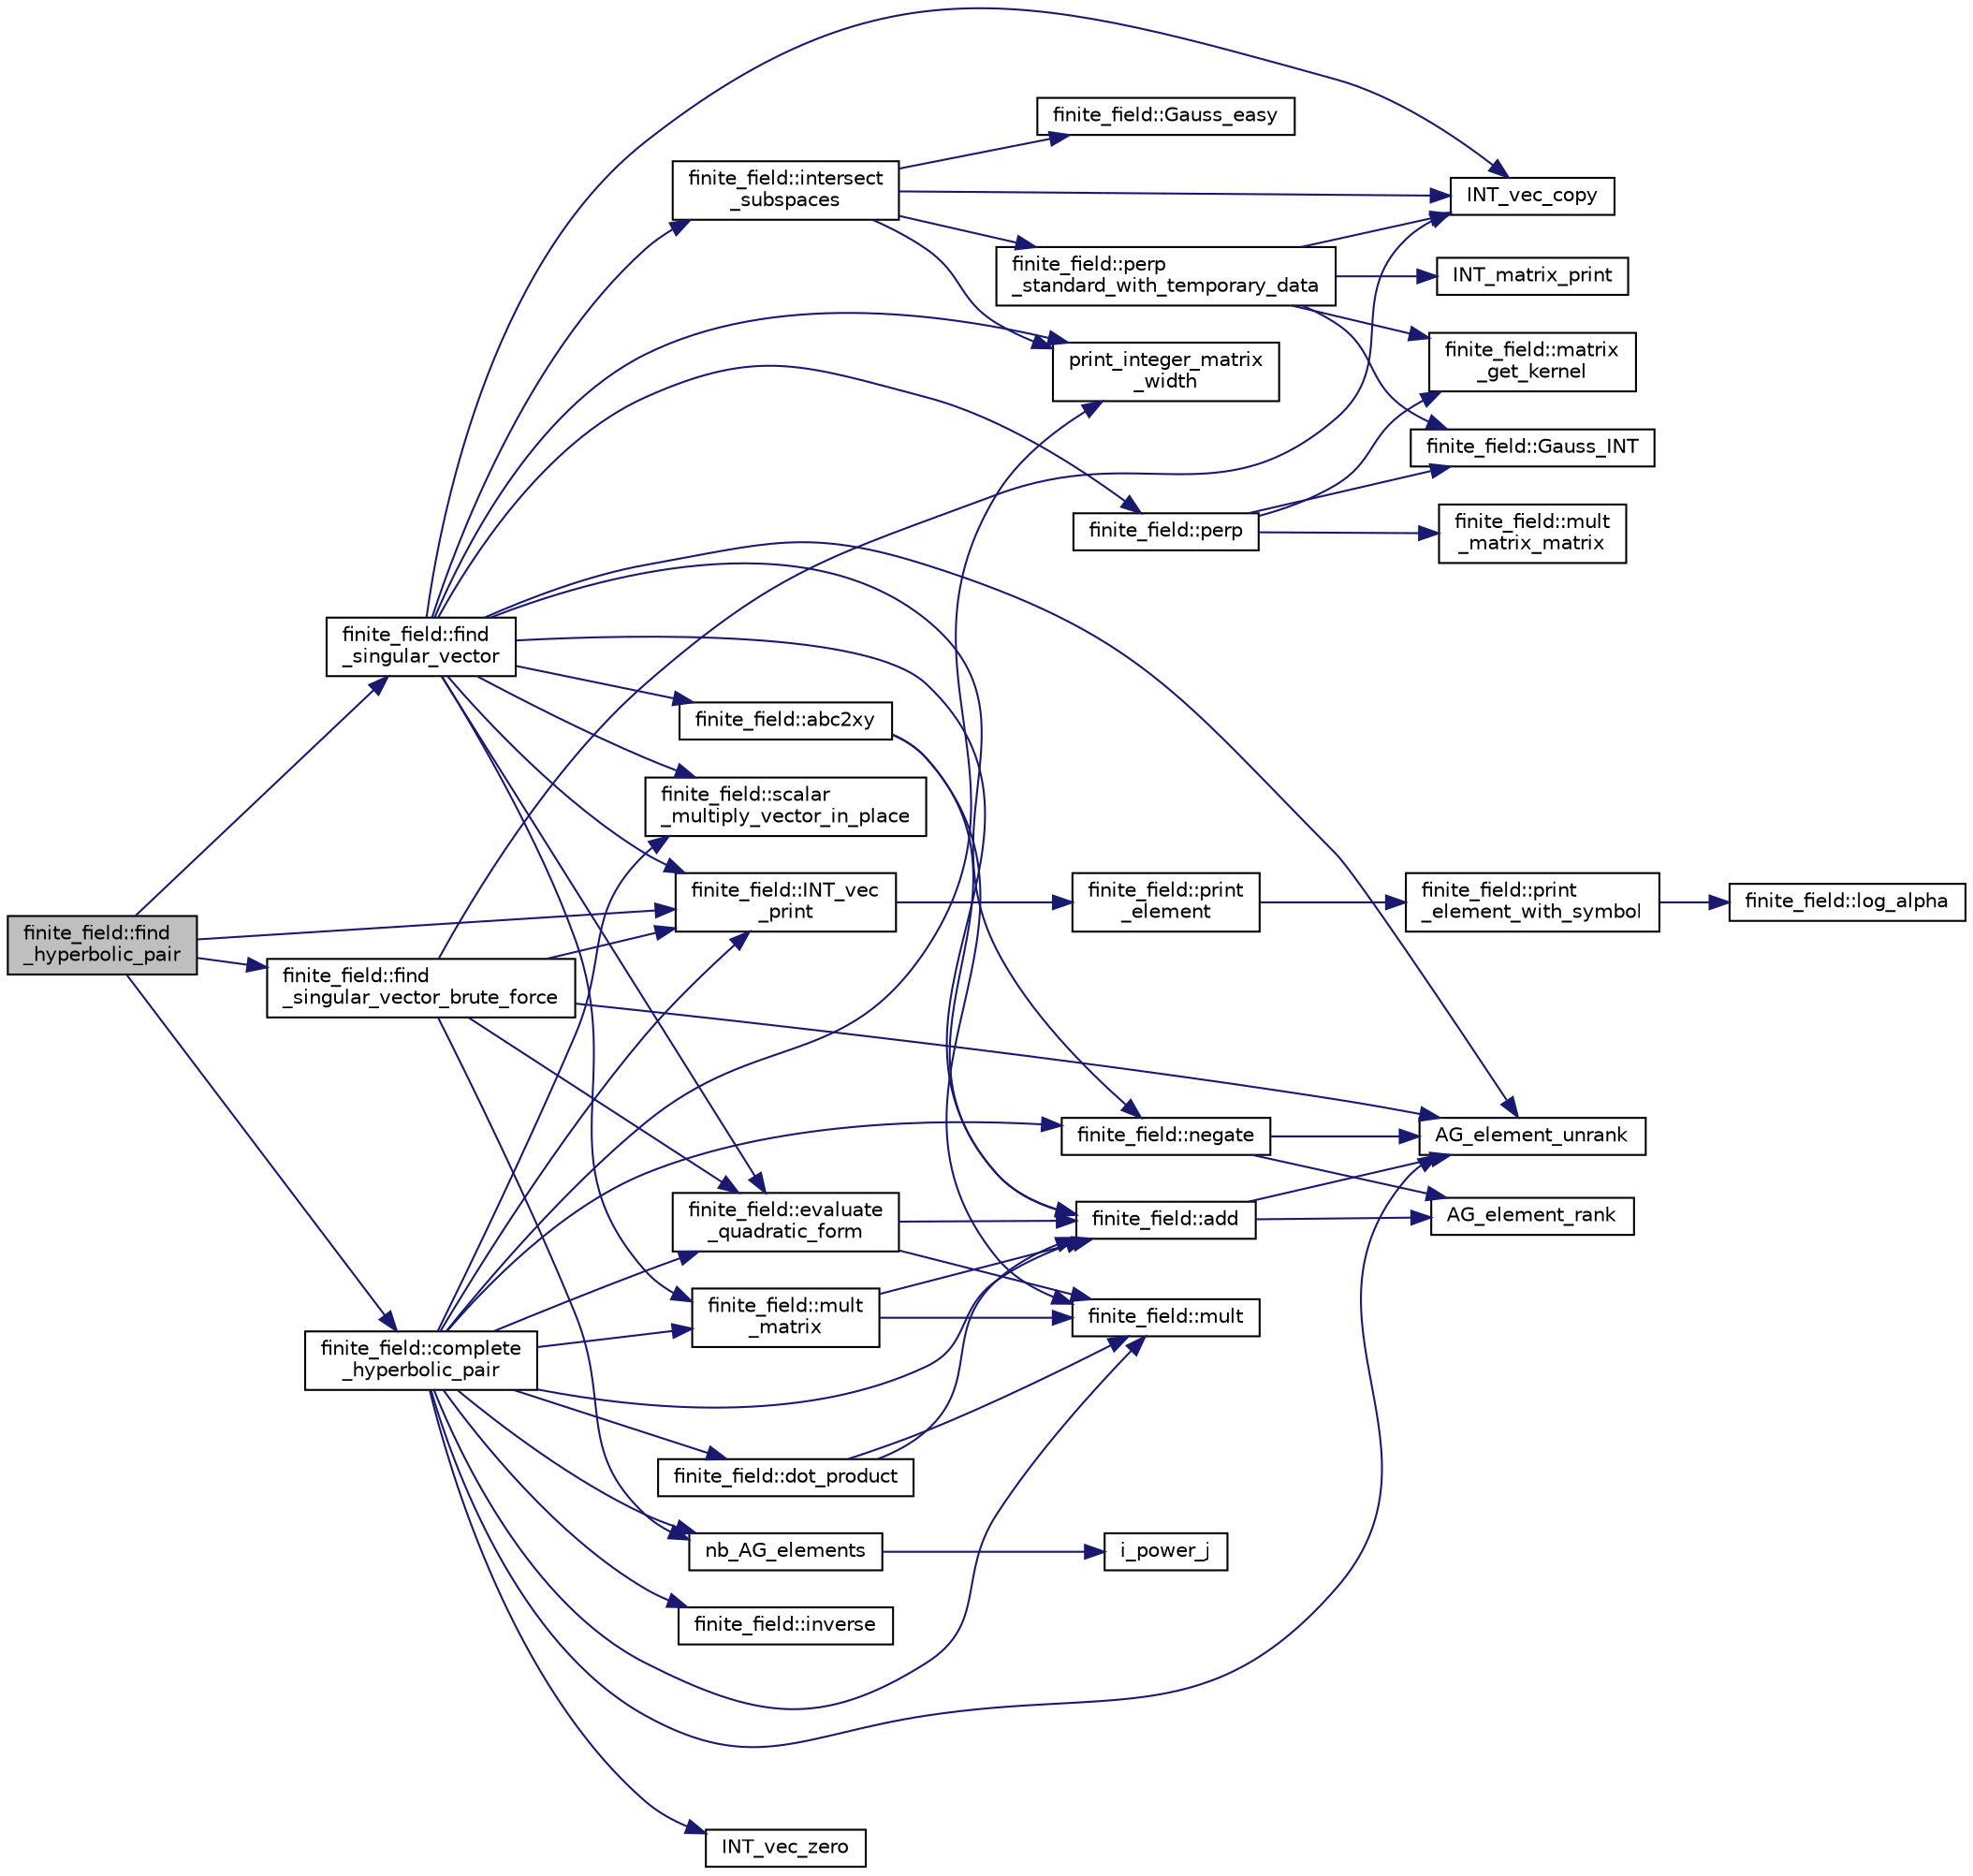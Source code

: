 digraph "finite_field::find_hyperbolic_pair"
{
  edge [fontname="Helvetica",fontsize="10",labelfontname="Helvetica",labelfontsize="10"];
  node [fontname="Helvetica",fontsize="10",shape=record];
  rankdir="LR";
  Node2834 [label="finite_field::find\l_hyperbolic_pair",height=0.2,width=0.4,color="black", fillcolor="grey75", style="filled", fontcolor="black"];
  Node2834 -> Node2835 [color="midnightblue",fontsize="10",style="solid",fontname="Helvetica"];
  Node2835 [label="finite_field::find\l_singular_vector",height=0.2,width=0.4,color="black", fillcolor="white", style="filled",URL="$df/d5a/classfinite__field.html#a71d9d2adde5b7dc94ccdd2b38baaca53"];
  Node2835 -> Node2836 [color="midnightblue",fontsize="10",style="solid",fontname="Helvetica"];
  Node2836 [label="AG_element_unrank",height=0.2,width=0.4,color="black", fillcolor="white", style="filled",URL="$d4/d67/geometry_8h.html#a4a33b86c87b2879b97cfa1327abe2885"];
  Node2835 -> Node2837 [color="midnightblue",fontsize="10",style="solid",fontname="Helvetica"];
  Node2837 [label="finite_field::evaluate\l_quadratic_form",height=0.2,width=0.4,color="black", fillcolor="white", style="filled",URL="$df/d5a/classfinite__field.html#a5a8c495dd36789d2cb4619d678afd107"];
  Node2837 -> Node2838 [color="midnightblue",fontsize="10",style="solid",fontname="Helvetica"];
  Node2838 [label="finite_field::mult",height=0.2,width=0.4,color="black", fillcolor="white", style="filled",URL="$df/d5a/classfinite__field.html#a24fb5917aa6d4d656fd855b7f44a13b0"];
  Node2837 -> Node2839 [color="midnightblue",fontsize="10",style="solid",fontname="Helvetica"];
  Node2839 [label="finite_field::add",height=0.2,width=0.4,color="black", fillcolor="white", style="filled",URL="$df/d5a/classfinite__field.html#a8f12328a27500f3c7be0c849ebbc9d14"];
  Node2839 -> Node2836 [color="midnightblue",fontsize="10",style="solid",fontname="Helvetica"];
  Node2839 -> Node2840 [color="midnightblue",fontsize="10",style="solid",fontname="Helvetica"];
  Node2840 [label="AG_element_rank",height=0.2,width=0.4,color="black", fillcolor="white", style="filled",URL="$d4/d67/geometry_8h.html#ab2ac908d07dd8038fd996e26bdc75c17"];
  Node2835 -> Node2841 [color="midnightblue",fontsize="10",style="solid",fontname="Helvetica"];
  Node2841 [label="finite_field::INT_vec\l_print",height=0.2,width=0.4,color="black", fillcolor="white", style="filled",URL="$df/d5a/classfinite__field.html#a9c33a61dedc197e37b014b6f8dc07f06"];
  Node2841 -> Node2842 [color="midnightblue",fontsize="10",style="solid",fontname="Helvetica"];
  Node2842 [label="finite_field::print\l_element",height=0.2,width=0.4,color="black", fillcolor="white", style="filled",URL="$df/d5a/classfinite__field.html#ab7d1f59c043d7696b8b47c92d0fedad5"];
  Node2842 -> Node2843 [color="midnightblue",fontsize="10",style="solid",fontname="Helvetica"];
  Node2843 [label="finite_field::print\l_element_with_symbol",height=0.2,width=0.4,color="black", fillcolor="white", style="filled",URL="$df/d5a/classfinite__field.html#aa0180c961aa4a0a8934cb4dc82e38a4d"];
  Node2843 -> Node2844 [color="midnightblue",fontsize="10",style="solid",fontname="Helvetica"];
  Node2844 [label="finite_field::log_alpha",height=0.2,width=0.4,color="black", fillcolor="white", style="filled",URL="$df/d5a/classfinite__field.html#a446a83ae0d281ddf44215626f0097305"];
  Node2835 -> Node2845 [color="midnightblue",fontsize="10",style="solid",fontname="Helvetica"];
  Node2845 [label="INT_vec_copy",height=0.2,width=0.4,color="black", fillcolor="white", style="filled",URL="$df/dbf/sajeeb_8_c.html#ac2d875e27e009af6ec04d17254d11075"];
  Node2835 -> Node2846 [color="midnightblue",fontsize="10",style="solid",fontname="Helvetica"];
  Node2846 [label="finite_field::perp",height=0.2,width=0.4,color="black", fillcolor="white", style="filled",URL="$df/d5a/classfinite__field.html#a7f4cbb62d037e07893f3c868eea3b818"];
  Node2846 -> Node2847 [color="midnightblue",fontsize="10",style="solid",fontname="Helvetica"];
  Node2847 [label="finite_field::mult\l_matrix_matrix",height=0.2,width=0.4,color="black", fillcolor="white", style="filled",URL="$df/d5a/classfinite__field.html#a5e28706b815838d0ec34de1fa74bc3c4"];
  Node2846 -> Node2848 [color="midnightblue",fontsize="10",style="solid",fontname="Helvetica"];
  Node2848 [label="finite_field::Gauss_INT",height=0.2,width=0.4,color="black", fillcolor="white", style="filled",URL="$df/d5a/classfinite__field.html#adb676d2e80341b53751326e3a58beb11"];
  Node2846 -> Node2849 [color="midnightblue",fontsize="10",style="solid",fontname="Helvetica"];
  Node2849 [label="finite_field::matrix\l_get_kernel",height=0.2,width=0.4,color="black", fillcolor="white", style="filled",URL="$df/d5a/classfinite__field.html#ac45780a927cee936df13d04d30d2d248"];
  Node2835 -> Node2850 [color="midnightblue",fontsize="10",style="solid",fontname="Helvetica"];
  Node2850 [label="print_integer_matrix\l_width",height=0.2,width=0.4,color="black", fillcolor="white", style="filled",URL="$d5/db4/io__and__os_8h.html#aa78f3e73fc2179251bd15adbcc31573f"];
  Node2835 -> Node2851 [color="midnightblue",fontsize="10",style="solid",fontname="Helvetica"];
  Node2851 [label="finite_field::mult\l_matrix",height=0.2,width=0.4,color="black", fillcolor="white", style="filled",URL="$df/d5a/classfinite__field.html#a48517f15dfd7b21c37e0975855f1ada2"];
  Node2851 -> Node2839 [color="midnightblue",fontsize="10",style="solid",fontname="Helvetica"];
  Node2851 -> Node2838 [color="midnightblue",fontsize="10",style="solid",fontname="Helvetica"];
  Node2835 -> Node2852 [color="midnightblue",fontsize="10",style="solid",fontname="Helvetica"];
  Node2852 [label="finite_field::intersect\l_subspaces",height=0.2,width=0.4,color="black", fillcolor="white", style="filled",URL="$df/d5a/classfinite__field.html#af887ed38de1b121a4260e828d069aa3e"];
  Node2852 -> Node2845 [color="midnightblue",fontsize="10",style="solid",fontname="Helvetica"];
  Node2852 -> Node2850 [color="midnightblue",fontsize="10",style="solid",fontname="Helvetica"];
  Node2852 -> Node2853 [color="midnightblue",fontsize="10",style="solid",fontname="Helvetica"];
  Node2853 [label="finite_field::perp\l_standard_with_temporary_data",height=0.2,width=0.4,color="black", fillcolor="white", style="filled",URL="$df/d5a/classfinite__field.html#aae3cca9b5f19ae969a9c5349d14f41c0"];
  Node2853 -> Node2845 [color="midnightblue",fontsize="10",style="solid",fontname="Helvetica"];
  Node2853 -> Node2854 [color="midnightblue",fontsize="10",style="solid",fontname="Helvetica"];
  Node2854 [label="INT_matrix_print",height=0.2,width=0.4,color="black", fillcolor="white", style="filled",URL="$d5/db4/io__and__os_8h.html#afd4180a24bef3a2b584668a4eaf607ff"];
  Node2853 -> Node2848 [color="midnightblue",fontsize="10",style="solid",fontname="Helvetica"];
  Node2853 -> Node2849 [color="midnightblue",fontsize="10",style="solid",fontname="Helvetica"];
  Node2852 -> Node2855 [color="midnightblue",fontsize="10",style="solid",fontname="Helvetica"];
  Node2855 [label="finite_field::Gauss_easy",height=0.2,width=0.4,color="black", fillcolor="white", style="filled",URL="$df/d5a/classfinite__field.html#a32761bf6c4a41f24b7193352127db8e7"];
  Node2835 -> Node2856 [color="midnightblue",fontsize="10",style="solid",fontname="Helvetica"];
  Node2856 [label="finite_field::negate",height=0.2,width=0.4,color="black", fillcolor="white", style="filled",URL="$df/d5a/classfinite__field.html#aa9d798298f25d4a9262b5bc5f1733e31"];
  Node2856 -> Node2836 [color="midnightblue",fontsize="10",style="solid",fontname="Helvetica"];
  Node2856 -> Node2840 [color="midnightblue",fontsize="10",style="solid",fontname="Helvetica"];
  Node2835 -> Node2857 [color="midnightblue",fontsize="10",style="solid",fontname="Helvetica"];
  Node2857 [label="finite_field::abc2xy",height=0.2,width=0.4,color="black", fillcolor="white", style="filled",URL="$df/d5a/classfinite__field.html#a902d97bddabdc19b44d88d7c0c8891b8"];
  Node2857 -> Node2838 [color="midnightblue",fontsize="10",style="solid",fontname="Helvetica"];
  Node2857 -> Node2839 [color="midnightblue",fontsize="10",style="solid",fontname="Helvetica"];
  Node2835 -> Node2858 [color="midnightblue",fontsize="10",style="solid",fontname="Helvetica"];
  Node2858 [label="finite_field::scalar\l_multiply_vector_in_place",height=0.2,width=0.4,color="black", fillcolor="white", style="filled",URL="$df/d5a/classfinite__field.html#ab9b0987ee489bda0ad9027bbe3b3a930"];
  Node2835 -> Node2839 [color="midnightblue",fontsize="10",style="solid",fontname="Helvetica"];
  Node2834 -> Node2859 [color="midnightblue",fontsize="10",style="solid",fontname="Helvetica"];
  Node2859 [label="finite_field::find\l_singular_vector_brute_force",height=0.2,width=0.4,color="black", fillcolor="white", style="filled",URL="$df/d5a/classfinite__field.html#ae581b6b9280e56e629f56b7061ea976e"];
  Node2859 -> Node2860 [color="midnightblue",fontsize="10",style="solid",fontname="Helvetica"];
  Node2860 [label="nb_AG_elements",height=0.2,width=0.4,color="black", fillcolor="white", style="filled",URL="$d4/d67/geometry_8h.html#ab9de2574dd403dd453a0d35107f684f5"];
  Node2860 -> Node2861 [color="midnightblue",fontsize="10",style="solid",fontname="Helvetica"];
  Node2861 [label="i_power_j",height=0.2,width=0.4,color="black", fillcolor="white", style="filled",URL="$de/dc5/algebra__and__number__theory_8h.html#a39b321523e8957d701618bb5cac542b5"];
  Node2859 -> Node2836 [color="midnightblue",fontsize="10",style="solid",fontname="Helvetica"];
  Node2859 -> Node2837 [color="midnightblue",fontsize="10",style="solid",fontname="Helvetica"];
  Node2859 -> Node2841 [color="midnightblue",fontsize="10",style="solid",fontname="Helvetica"];
  Node2859 -> Node2845 [color="midnightblue",fontsize="10",style="solid",fontname="Helvetica"];
  Node2834 -> Node2841 [color="midnightblue",fontsize="10",style="solid",fontname="Helvetica"];
  Node2834 -> Node2862 [color="midnightblue",fontsize="10",style="solid",fontname="Helvetica"];
  Node2862 [label="finite_field::complete\l_hyperbolic_pair",height=0.2,width=0.4,color="black", fillcolor="white", style="filled",URL="$df/d5a/classfinite__field.html#a61c730d58251ae87102c16137053578f"];
  Node2862 -> Node2841 [color="midnightblue",fontsize="10",style="solid",fontname="Helvetica"];
  Node2862 -> Node2850 [color="midnightblue",fontsize="10",style="solid",fontname="Helvetica"];
  Node2862 -> Node2851 [color="midnightblue",fontsize="10",style="solid",fontname="Helvetica"];
  Node2862 -> Node2863 [color="midnightblue",fontsize="10",style="solid",fontname="Helvetica"];
  Node2863 [label="INT_vec_zero",height=0.2,width=0.4,color="black", fillcolor="white", style="filled",URL="$df/dbf/sajeeb_8_c.html#aa8c9c7977203577026080f546fe4980f"];
  Node2862 -> Node2864 [color="midnightblue",fontsize="10",style="solid",fontname="Helvetica"];
  Node2864 [label="finite_field::dot_product",height=0.2,width=0.4,color="black", fillcolor="white", style="filled",URL="$df/d5a/classfinite__field.html#aeb74732fc0776cb87ec8419e5ea7ad97"];
  Node2864 -> Node2838 [color="midnightblue",fontsize="10",style="solid",fontname="Helvetica"];
  Node2864 -> Node2839 [color="midnightblue",fontsize="10",style="solid",fontname="Helvetica"];
  Node2862 -> Node2860 [color="midnightblue",fontsize="10",style="solid",fontname="Helvetica"];
  Node2862 -> Node2836 [color="midnightblue",fontsize="10",style="solid",fontname="Helvetica"];
  Node2862 -> Node2858 [color="midnightblue",fontsize="10",style="solid",fontname="Helvetica"];
  Node2862 -> Node2865 [color="midnightblue",fontsize="10",style="solid",fontname="Helvetica"];
  Node2865 [label="finite_field::inverse",height=0.2,width=0.4,color="black", fillcolor="white", style="filled",URL="$df/d5a/classfinite__field.html#a69f2a12c01e70b7ce2d115c5221c9cdd"];
  Node2862 -> Node2837 [color="midnightblue",fontsize="10",style="solid",fontname="Helvetica"];
  Node2862 -> Node2856 [color="midnightblue",fontsize="10",style="solid",fontname="Helvetica"];
  Node2862 -> Node2839 [color="midnightblue",fontsize="10",style="solid",fontname="Helvetica"];
  Node2862 -> Node2838 [color="midnightblue",fontsize="10",style="solid",fontname="Helvetica"];
}
